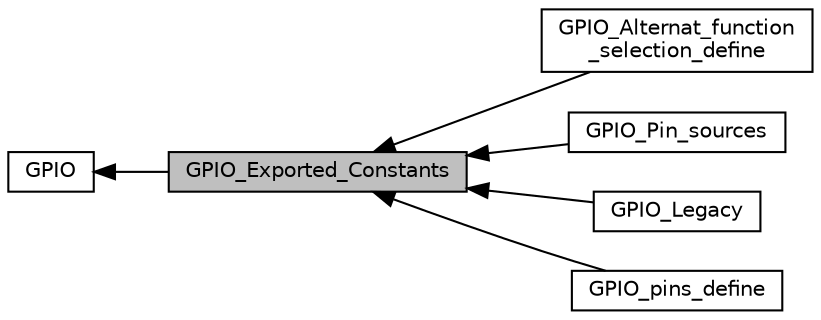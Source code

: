 digraph "GPIO_Exported_Constants"
{
  edge [fontname="Helvetica",fontsize="10",labelfontname="Helvetica",labelfontsize="10"];
  node [fontname="Helvetica",fontsize="10",shape=record];
  rankdir=LR;
  Node0 [label="GPIO_Exported_Constants",height=0.2,width=0.4,color="black", fillcolor="grey75", style="filled", fontcolor="black"];
  Node4 [label="GPIO_Alternat_function\l_selection_define",height=0.2,width=0.4,color="black", fillcolor="white", style="filled",URL="$group___g_p_i_o___alternat__function__selection__define.html"];
  Node3 [label="GPIO_Pin_sources",height=0.2,width=0.4,color="black", fillcolor="white", style="filled",URL="$group___g_p_i_o___pin__sources.html"];
  Node5 [label="GPIO_Legacy",height=0.2,width=0.4,color="black", fillcolor="white", style="filled",URL="$group___g_p_i_o___legacy.html"];
  Node2 [label="GPIO_pins_define",height=0.2,width=0.4,color="black", fillcolor="white", style="filled",URL="$group___g_p_i_o__pins__define.html"];
  Node1 [label="GPIO",height=0.2,width=0.4,color="black", fillcolor="white", style="filled",URL="$group___g_p_i_o.html",tooltip="GPIO driver modules. "];
  Node1->Node0 [shape=plaintext, dir="back", style="solid"];
  Node0->Node2 [shape=plaintext, dir="back", style="solid"];
  Node0->Node3 [shape=plaintext, dir="back", style="solid"];
  Node0->Node4 [shape=plaintext, dir="back", style="solid"];
  Node0->Node5 [shape=plaintext, dir="back", style="solid"];
}
